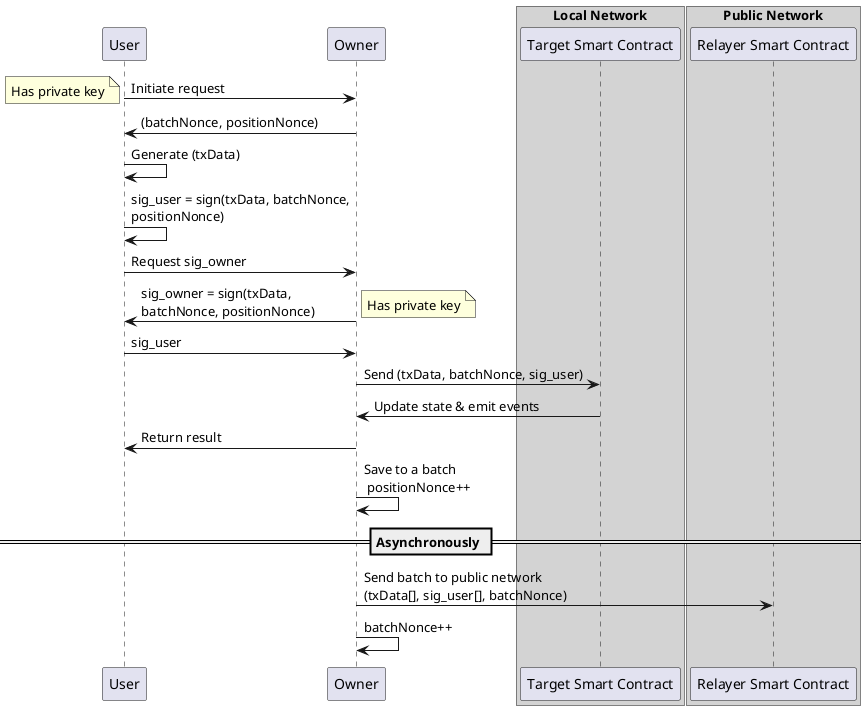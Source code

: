 @startuml system
skinparam maxMessageSize 220

participant User
participant Owner

box "Local Network" #LightGray
participant "Target Smart Contract" as LocalBlockchain
end box

box "Public Network" #LightGray
participant "Relayer Smart Contract" as PublicRelayer
end box

User -> Owner : Initiate request
note left : Has private key
Owner -> User : (batchNonce, positionNonce)
User -> User : Generate (txData)
User -> User : sig_user = sign(txData, batchNonce, positionNonce)
User -> Owner : Request sig_owner


Owner -> User : sig_owner = sign(txData, batchNonce, positionNonce)
note right : Has private key
User -> Owner : sig_user
Owner -> LocalBlockchain : Send (txData, batchNonce, sig_user)
LocalBlockchain -> Owner : Update state & emit events
Owner -> User : Return result
Owner -> Owner : Save to a batch \n positionNonce++

== Asynchronously ==
box Asynchronously
Owner -> PublicRelayer : Send batch to public network (txData[], sig_user[], batchNonce)
Owner -> Owner : batchNonce++
end box

@enduml